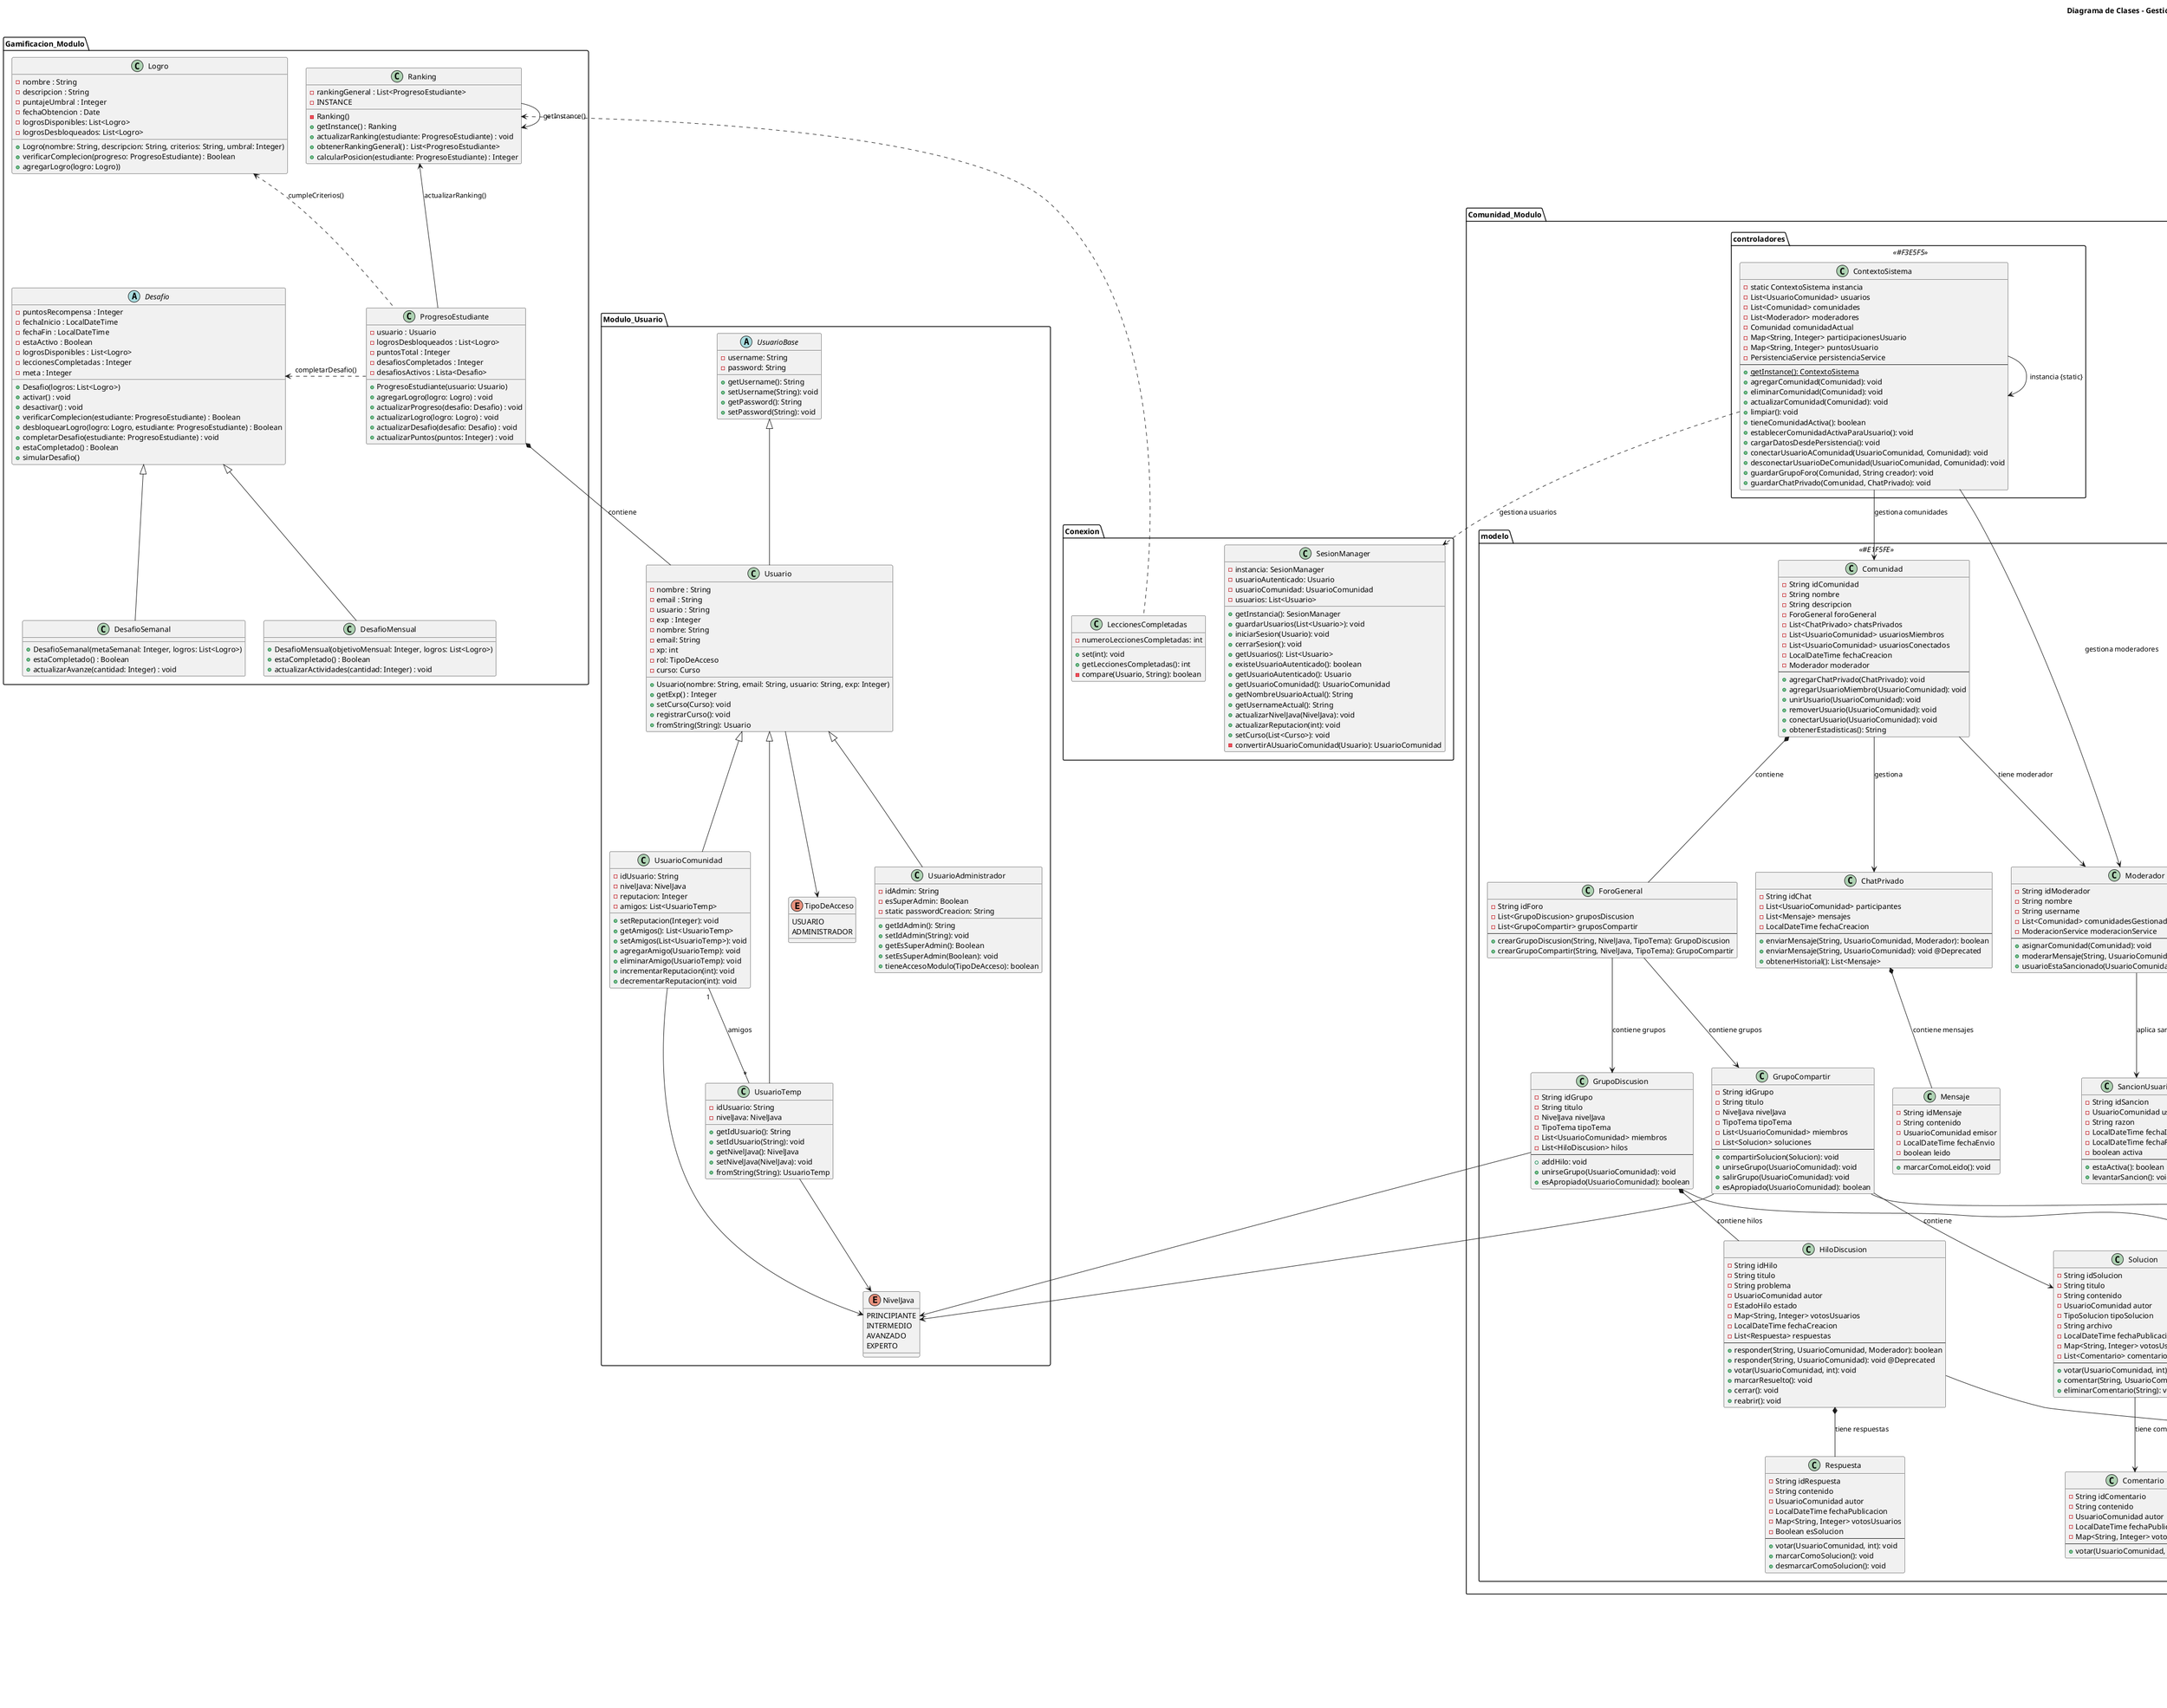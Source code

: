 '*********************************'
@startuml Hello_Code
'Modulo Gamificacion'
package Modulo_Usuario {

    class Usuario {
            - nombre : String
            - email : String
            - usuario : String
            - exp : Integer
            + Usuario(nombre: String, email: String, usuario: String, exp: Integer)
            + getExp() : Integer
        }

}

package "Gamificacion_Modulo" {

    class Logro {
        - nombre : String
        - descripcion : String
        - puntajeUmbral : Integer
        - fechaObtencion : Date
        - logrosDisponibles: List<Logro>
        - logrosDesbloqueados: List<Logro>
        + Logro(nombre: String, descripcion: String, criterios: String, umbral: Integer)
        + verificarComplecion(progreso: ProgresoEstudiante) : Boolean
        'Hablar de agregarLogro
        +agregarLogro(logro: Logro))
    }

    abstract class Desafio {
        - puntosRecompensa : Integer
        - fechaInicio : LocalDateTime
        - fechaFin : LocalDateTime
        - estaActivo : Boolean
        - logrosDisponibles : List<Logro>
        - leccionesCompletadas : Integer
        - meta : Integer
        'Cual es la diferencia entre verificarComplecion y estaCompletado?
        + Desafio(logros: List<Logro>)
        + activar() : void
        + desactivar() : void
        + verificarComplecion(estudiante: ProgresoEstudiante) : Boolean
        + desbloquearLogro(logro: Logro, estudiante: ProgresoEstudiante) : Boolean
        + completarDesafio(estudiante: ProgresoEstudiante) : void
        + estaCompletado() : Boolean
        + simularDesafio()
    }

    class DesafioSemanal {

        + DesafioSemanal(metaSemanal: Integer, logros: List<Logro>)
        + estaCompletado() : Boolean
        + actualizarAvanze(cantidad: Integer) : void
    }

    class DesafioMensual {

        + DesafioMensual(objetivoMensual: Integer, logros: List<Logro>)
        + estaCompletado() : Boolean
        + actualizarActividades(cantidad: Integer) : void
    }

    class ProgresoEstudiante {
        - usuario : Usuario
        - logrosDesbloqueados : List<Logro>
        - puntosTotal : Integer
        - desafiosCompletados : Integer
        - desafiosActivos : Lista<Desafio>

        + ProgresoEstudiante(usuario: Usuario)
        + agregarLogro(logro: Logro) : void
        + actualizarProgreso(desafio: Desafio) : void
        + actualizarLogro(logro: Logro) : void
        + actualizarDesafio(desafio: Desafio) : void
        + actualizarPuntos(puntos: Integer) : void
    }

    class Ranking {
        - rankingGeneral : List<ProgresoEstudiante>
        -INSTANCE
        - Ranking()
        + getInstance() : Ranking
        + actualizarRanking(estudiante: ProgresoEstudiante) : void
        + obtenerRankingGeneral() : List<ProgresoEstudiante>
        + calcularPosicion(estudiante: ProgresoEstudiante) : Integer
    }
    Ranking ->Ranking: getInstance()
    ' Relaciones de Herencia
    Desafio <|-- DesafioSemanal
    Desafio <|-- DesafioMensual

    ' Relaciones de Composición
    ProgresoEstudiante *-- Usuario : "contiene"


    ' Relaciones de Dependencia
    Logro <.. ProgresoEstudiante : "cumpleCriterios()"
    Desafio <. ProgresoEstudiante : "completarDesafio()"
    Ranking <-- ProgresoEstudiante : "actualizarRanking()"

}

'Modulo Comunidad'
!define ENTITY_COLOR #E1F5FE
!define ENUM_COLOR #FFF3E0
!define CONTROLLER_COLOR #F3E5F5
!define INTERFACE_COLOR #FFFDE7

package "Comunidad_Modulo" {

    package "modelo" <<ENTITY_COLOR>> {

        class Comunidad {
            - String idComunidad
            - String nombre
            - String descripcion
            - ForoGeneral foroGeneral
            - List<ChatPrivado> chatsPrivados
            - List<UsuarioComunidad> usuariosMiembros
            - List<UsuarioComunidad> usuariosConectados
            - LocalDateTime fechaCreacion
            - Moderador moderador
            --
            + agregarChatPrivado(ChatPrivado): void
            + agregarUsuarioMiembro(UsuarioComunidad): void
            + unirUsuario(UsuarioComunidad): void
            + removerUsuario(UsuarioComunidad): void
            + conectarUsuario(UsuarioComunidad): void
            + obtenerEstadisticas(): String
        }

        class ForoGeneral {
            - String idForo
            - List<GrupoDiscusion> gruposDiscusion
            - List<GrupoCompartir> gruposCompartir
            --
            + crearGrupoDiscusion(String, NivelJava, TipoTema): GrupoDiscusion
            + crearGrupoCompartir(String, NivelJava, TipoTema): GrupoCompartir
        }

        class GrupoDiscusion {
            - String idGrupo
            - String titulo
            - NivelJava nivelJava
            - TipoTema tipoTema
            - List<UsuarioComunidad> miembros
            - List<HiloDiscusion> hilos
            --
            + addHilo: void
            + unirseGrupo(UsuarioComunidad): void
            + esApropiado(UsuarioComunidad): boolean
        }

        class GrupoCompartir {
            - String idGrupo
            - String titulo
            - NivelJava nivelJava
            - TipoTema tipoTema
            - List<UsuarioComunidad> miembros
            - List<Solucion> soluciones
            --
            + compartirSolucion(Solucion): void
            + unirseGrupo(UsuarioComunidad): void
            + salirGrupo(UsuarioComunidad): void
            + esApropiado(UsuarioComunidad): boolean
        }

        class HiloDiscusion {
            - String idHilo
            - String titulo
            - String problema
            - UsuarioComunidad autor
            - EstadoHilo estado
            - Map<String, Integer> votosUsuarios
            - LocalDateTime fechaCreacion
            - List<Respuesta> respuestas
            --
            + responder(String, UsuarioComunidad, Moderador): boolean
            + responder(String, UsuarioComunidad): void @Deprecated
            + votar(UsuarioComunidad, int): void
            + marcarResuelto(): void
            + cerrar(): void
            + reabrir(): void
        }

        class Respuesta {
            - String idRespuesta
            - String contenido
            - UsuarioComunidad autor
            - LocalDateTime fechaPublicacion
            - Map<String, Integer> votosUsuarios
            - Boolean esSolucion
            --
            + votar(UsuarioComunidad, int): void
            + marcarComoSolucion(): void
            + desmarcarComoSolucion(): void
        }

        class ChatPrivado {
            - String idChat
            - List<UsuarioComunidad> participantes
            - List<Mensaje> mensajes
            - LocalDateTime fechaCreacion
            --
            + enviarMensaje(String, UsuarioComunidad, Moderador): boolean
            + enviarMensaje(String, UsuarioComunidad): void @Deprecated
            + obtenerHistorial(): List<Mensaje>
        }

        class Mensaje {
            - String idMensaje
            - String contenido
            - UsuarioComunidad emisor
            - LocalDateTime fechaEnvio
            - boolean leido
            --
            + marcarComoLeido(): void
        }

        class Solucion {
            - String idSolucion
            - String titulo
            - String contenido
            - UsuarioComunidad autor
            - TipoSolucion tipoSolucion
            - String archivo
            - LocalDateTime fechaPublicacion
            - Map<String, Integer> votosUsuarios
            - List<Comentario> comentarios
            --
            + votar(UsuarioComunidad, int): void
            + comentar(String, UsuarioComunidad): void
            + eliminarComentario(String): void
        }

        class Comentario {
            - String idComentario
            - String contenido
            - UsuarioComunidad autor
            - LocalDateTime fechaPublicacion
            - Map<String, Integer> votosUsuarios
            --
            + votar(UsuarioComunidad, int): void
        }

        class Moderador {
            - String idModerador
            - String nombre
            - String username
            - List<Comunidad> comunidadesGestionadas
            - ModeracionService moderacionService
            --
            + asignarComunidad(Comunidad): void
            + moderarMensaje(String, UsuarioComunidad): ResultadoModeracion
            + usuarioEstaSancionado(UsuarioComunidad usuario)
        }

        class SancionUsuario {
            - String idSancion
            - UsuarioComunidad usuario
            - String razon
            - LocalDateTime fechaInicio
            - LocalDateTime fechaFin
            - boolean activa
            --
            + estaActiva(): boolean
            + levantarSancion(): void
        }
    }

    package "enums" <<ENUM_COLOR>> {
        enum TipoTema {
            SINTAXIS
            POO
            ESTRUCTURAS_DATOS
            ALGORITMOS
            EXCEPCIONES
            FRAMEWORKS
        }

        enum EstadoHilo {
            ABIERTO
            CERRADO
            RESUELTO
        }

        enum TipoSolucion {
            CODIGO
            IMAGEN
            TEXTO
        }

        enum TipoInfraccion {
            LENGUAJE_OFENSIVO
            SPAM
            CAPS_LOCK
            REPETICION
            FUERA_TEMA
            NINGUNA
        }

    }

    package "controladores" <<CONTROLLER_COLOR>> {
        class ContextoSistema {
            - static ContextoSistema instancia
            - List<UsuarioComunidad> usuarios
            - List<Comunidad> comunidades
            - List<Moderador> moderadores
            - Comunidad comunidadActual
            - Map<String, Integer> participacionesUsuario
            - Map<String, Integer> puntosUsuario
            - PersistenciaService persistenciaService
            --
            + getInstance(): ContextoSistema {static}
            + agregarComunidad(Comunidad): void
            + eliminarComunidad(Comunidad): void
            + actualizarComunidad(Comunidad): void
            + limpiar(): void
            + tieneComunidadActiva(): boolean
            + establecerComunidadActivaParaUsuario(): void
            + cargarDatosDesdePersistencia(): void
            + conectarUsuarioAComunidad(UsuarioComunidad, Comunidad): void
            + desconectarUsuarioDeComunidad(UsuarioComunidad, Comunidad): void
            + guardarGrupoForo(Comunidad, String creador): void
            + guardarChatPrivado(Comunidad, ChatPrivado): void
        }
    }

}


' Relaciones principales del modelo - Simplificadas
Comunidad *-- ForoGeneral : "contiene"
Comunidad --> ChatPrivado : "gestiona"

Comunidad --> Moderador : "tiene moderador"

ForoGeneral --> GrupoDiscusion : "contiene grupos"
ForoGeneral --> GrupoCompartir : "contiene grupos"

GrupoDiscusion *-- HiloDiscusion : "contiene hilos"
GrupoCompartir --> Solucion : "contiene"

HiloDiscusion *-- Respuesta : "tiene respuestas"


ChatPrivado *-- Mensaje : "contiene mensajes"


Solucion --> Comentario : "tiene comentarios"



Moderador --> SancionUsuario : "aplica sanciones"


' Relaciones con enums - Simplificadas
GrupoDiscusion --> TipoTema

GrupoCompartir --> TipoTema

HiloDiscusion --> EstadoHilo
Solucion --> TipoSolucion

' Relaciones de controladores - Simplificadas

ContextoSistema --> Comunidad : "gestiona comunidades"
ContextoSistema --> Moderador : "gestiona moderadores"
ContextoSistema --> ContextoSistema : "instancia {static}"


'Modulo Ejercicios'
package "EjerciciosIteractivos_Modulo.Logic" {
    ' Interfaces
    interface EvaluadorRespuestas {
        + evaluarRespuestas(ArrayList<Respuesta>): ResultadoDeEvaluacion
    }

    interface Respuesta {
        + getRespuesta(): Object
    }

    ' Enums
    enum NivelDificultad {
        PRINCIPIANTE
        BASICO
        INTERMEDIO
        AVANZADO
        EXPERTO
        --
        + getDescripcion(): String
    }

    enum Lenguaje {
        JAVA
        PYTHON
        C
        PHP
    }

    ' Clases de Evaluación
    class ResultadoDeEvaluacion {
        - porcentajeDeAcerto: double
        --
        + ResultadoDeEvaluacion(porcentajeDeAcerto: double)
        + getPorcentajeDeAcerto(): double
    }

    class RespuestaString {
        - respuesta: String
        --
        + RespuestaString(respuesta: String)
        + getRespuesta(): Object
    }

    ' Clases de Ejercicios
    abstract class EjercicioBase {
        # instruccion: String
        # respuestasCorrectas: ArrayList<String>
        # nivelDificultad: NivelDificultad
        # lenguaje: Lenguaje
        --
        + EjercicioBase(instruccion, respuestasCorrectas, nivelDificultad, lenguaje)
        + getInstruccion(): String
        + getNivel(): NivelDificultad
        + getLenguaje(): Lenguaje
        + {abstract} evaluarRespuestas(ArrayList<Respuesta>): ResultadoDeEvaluacion
    }

    class EjercicioSeleccion {
        - opcionesDeSeleccion: ArrayList<String>
        --
        + getListOpciones(): ArrayList<String>
        + getOpcion(numOpcion: int): String
        + obtenerRespuestasCorrectas(): ArrayList<String>
        + evaluarRespuestas(ArrayList<Respuesta>): ResultadoDeEvaluacion
    }

    class EjercicioSeleccionBuilder {
        - instruccion: String
        - opcionesDeSeleccion: ArrayList<String>
        - respuestasCorrectas: ArrayList<String>
        - nivelDificultad: NivelDificultad
        - lenguaje: Lenguaje
        --
        + conInstruccion(instruccion: String): Builder
        + conOpcion(opcion: String): Builder
        + conOpciones(opciones: ArrayList<String>): Builder
        + conRespuestaCorrecta(respuestaCorrecta: String): Builder
        + conRespuestasCorrectas(respuestasCorrectas: ArrayList<String>): Builder
        + conNivel(nivelDificultad: NivelDificultad): Builder
        + conLenguaje(lenguaje: Lenguaje): Builder
        + construir(): EjercicioSeleccion
    }

    class EjercicioCompletarCodigo {
        - codigoIncompleto: String
        - partesFaltantes: ArrayList<String>
        - respuestasEsperadas: ArrayList<String>
        --
        + obtenerCodigoIncompleto(): String
        + obtenerPartesFaltantes(): ArrayList<String>
        + obtenerRespuestasEsperadas(): ArrayList<String>
        + obtenerNumeroPartesFaltantes(): int
        + evaluarRespuestas(ArrayList<Respuesta>): ResultadoDeEvaluacion
    }

    class EjercicioCompletarCodigoBuilder {
        - instruccion: String
        - codigoIncompleto: String
        - partesFaltantes: ArrayList<String>
        - respuestasEsperadas: ArrayList<String>
        - nivelDificultad: NivelDificultad
        - lenguaje: Lenguaje
        --
        + conInstruccion(instruccion: String): Builder
        + conCodigoIncompleto(codigoIncompleto: String): Builder
        + conParteFaltante(parteFaltante: String): Builder
        + conPartesFaltantes(partesFaltantes: ArrayList<String>): Builder
        + conRespuestaEsperada(respuestaEsperada: String): Builder
        + conRespuestasEsperadas(respuestasEsperadas: ArrayList<String>): Builder
        + conNivel(nivelDificultad: NivelDificultad): Builder
        + conLenguaje(lenguaje: Lenguaje): Builder
        + construir(): EjercicioCompletarCodigo
    }


' Relaciones de Implementación (Dependencia)
EjercicioBase ..|> EvaluadorRespuestas
RespuestaString ..|> Respuesta

' Relaciones de Herencia (Dependencia)
EjercicioSeleccion --|> EjercicioBase
EjercicioCompletarCodigo --|> EjercicioBase

' Relaciones de Composición (Composición fuerte - ciclo de vida compartido)
EjercicioBase --> NivelDificultad : "tiene"
EjercicioBase --> Lenguaje : "tiene"


' Relaciones de Asociación (Uso temporal)
EvaluadorRespuestas ..> Respuesta : "evalúa"
EvaluadorRespuestas ..> ResultadoDeEvaluacion : "retorna"

' Relaciones de Builder (Asociación de creación)
EjercicioSeleccionBuilder ..> EjercicioSeleccion : "construye"
EjercicioCompletarCodigoBuilder ..> EjercicioCompletarCodigo : "construye"
}

'Modulo Gestion de Aprendizaje'
title Diagrama de Clases - Gestión de Aprendizaje
package "GestionDeAprendizaje"{
    package "Logica" {
        class AprendizajeManager <<singleton>> {
            - static AprendizajeManager instancia
            - List<Curso> cursos
            --
            - AprendizajeManager()
            + static AprendizajeManager getInstancia()
            + void construirDatosDePrueba()
            + List<Curso> getCursos()
        }

        class Curso <<Entidad>> {
            - String id
            - String nombre
            - String descripcion
            - List<Ruta> rutas
            --
            + Curso(String id, String nombre, String descripcion)
            + void agregarRuta(Ruta ruta)
            + String getId()
            + String getNombre()
            + String getDescripcion()
            + List<Ruta> getRutas()
        }

        class Ruta <<Entidad>> {
            - String id
            - String nombre
            - String nivel
            - List<NodoRuta> nodos
            --
            + Ruta(String id, String nombre, String nivel)
            + void agregarNodo(NodoRuta nodo)
            + String getId()
            + String getNombre()
            + String getNivel()
            + List<NodoRuta> getNodos()
        }

        class NodoRuta <<Entidad>> {
            - int orden
            - boolean completado
            - Leccion leccion
            - List<RecursoAprendizaje> materialDeApoyo
            --
            + NodoRuta(int orden, Leccion leccion)
            + void agregarMaterialDeApoyo(RecursoAprendizaje recurso)
            + int getOrden()
            + boolean isCompletado()
            + void marcarComoCompletado()
            + Leccion getLeccion()
            + List<RecursoAprendizaje> getMaterialDeApoyo()
        }

        class ProgresoLecciones <<util>> {
            - static int leccionesCompletadas
            --
            + static void incrementarLeccionesCompletadas()
            + static int getLeccionesCompletadas()
        }
    }

    package "Modelo" {
        class RecursoAprendizaje <<abstract>> {
            - String titulo
            - String url
            - String tipo
            --
            + RecursoAprendizaje(String titulo, String url, String tipo)
            + String getTitulo()
            + String getUrl()
            + String getTipo()
        }

        class Articulo
        class DocumentoPDF
        class Video

        RecursoAprendizaje <|-- Articulo
        RecursoAprendizaje <|-- DocumentoPDF
        RecursoAprendizaje <|-- Video
    }



    ' Relaciones
    AprendizajeManager --> Curso
    Curso --> Ruta
    Ruta --> NodoRuta
    NodoRuta *-- RecursoAprendizaje
}

package Modulo_Leccion{

    class Leccion{
        - listEjercicio<EjercicioBase> : EjercicioBase
        - xpQueOtorga : int
        - completada : boolean
        - tema : TemaLeccion
        - calculoXP : CalculoXPStrategy
        + agregarEjercicio(Ejercicio nuevoEjercicio) : void
        + agregarEjerciciosLista(List<EjercicioBase>)
        + getNumeroEjercicios() : int
        + getListaEjercicios() : List<EjercicioBase>
        + setCompletada() : void
        + getXPcalculada(metodo : CalculoXPStrategy)
    }

    abstract class LeccionRepository{
    - filtroEjercicio : FiltroEjercicio
    + getLecciones(Lenguaje, NivelDificultad, TemaLeccion, nunEjercicios)
    }
    abstract class FiltroEjercicio{
    - siguiente : FiltroEjercicio
    + cambiarSiguiente : (siguiente : FiltroEjercicio)
    + filtrarEjercicio(Ejercicio ejercicio)
    # {abstract} filtrar(Ejercicio ejercicio)
    }


    enum TemaLeccion {
        CONTROL_DE_FLUJO
        TIPOS_Y_OPERADORES
        FUNCIONES_Y_METODOS
        CLASES_Y_ESTRUCTURAS
        ENTRADA_Y_SALIDA
        OTRO
    }

    interface CalculoXPStrategy <<Interface>>{
    + {abstract} calcularXP()
    }

    class CalculoBasico{
    - TIEMPO_MAXIMO
        - TIEMPO_OPTIMO
        - XP_MAXIMA
        - XP_MINIMA
    + calcularXP()
    }
    class CalculoLeccionSinErrores{
    - TIEMPO_MAXIMO
    - TIEMPO_OPTIMO
    - XP_MAXIMA
    - XP_MINIMA
    + calcularXP()
    }
    class CalculoLeccionSinVidas{
        - TIEMPO_MAXIMO
        - TIEMPO_OPTIMO
        - XP_MAXIMA
        - XP_MINIMA
    + calcularXP()
    }


    class FiltroPorTema{
    + filtrar(Ejercicio ejercicio)
    }
    class FiltroPorDificultad{
    + filtrar(Ejercicio ejercicio)
    }

    class FiltroPorLenguaje{
    + filtrar(Ejercicio ejercicio)
    }


    'Relaciones :
    LeccionRepository o--U> Leccion
    LeccionRepository --> FiltroEjercicio : "Usa"
    'Leccion --> TemaLeccion
    'Patron ChainOfResponsibility
    FiltroPorTema --U|> FiltroEjercicio
    FiltroPorDificultad --U|> FiltroEjercicio
    FiltroPorLenguaje --U|> FiltroEjercicio
    'Patron Strategy
    Leccion o--R> CalculoXPStrategy
    CalculoBasico ..u|> CalculoXPStrategy
    CalculoLeccionSinErrores ..u|> CalculoXPStrategy
    CalculoLeccionSinVidas ..u|> CalculoXPStrategy





}


package Modulo_Usuario{
    ' Enumeraciones
    enum TipoDeAcceso {
      USUARIO
      ADMINISTRADOR
    }

    enum NivelJava {
      PRINCIPIANTE
      INTERMEDIO
      AVANZADO
      EXPERTO
    }

    ' Clases
    abstract class UsuarioBase {
      - username: String
      - password: String
      + getUsername(): String
      + setUsername(String): void
      + getPassword(): String
      + setPassword(String): void
    }

    class Usuario {
      - nombre: String
      - email: String
      - xp: int
      - rol: TipoDeAcceso
      - curso: Curso

      + setCurso(Curso): void
      + registrarCurso(): void
      + fromString(String): Usuario
    }

    class UsuarioAdministrador {
      - idAdmin: String
      - esSuperAdmin: Boolean
      - static passwordCreacion: String
      + getIdAdmin(): String
      + setIdAdmin(String): void
      + getEsSuperAdmin(): Boolean
      + setEsSuperAdmin(Boolean): void
      + tieneAccesoModulo(TipoDeAcceso): boolean
    }

    class UsuarioComunidad {
      - idUsuario: String
      - nivelJava: NivelJava
      - reputacion: Integer
      - amigos: List<UsuarioTemp>
      + setReputacion(Integer): void
      + getAmigos(): List<UsuarioTemp>
      + setAmigos(List<UsuarioTemp>): void
      + agregarAmigo(UsuarioTemp): void
      + eliminarAmigo(UsuarioTemp): void
      + incrementarReputacion(int): void
      + decrementarReputacion(int): void
    }

    class UsuarioTemp {
      - idUsuario: String
      - nivelJava: NivelJava
      + getIdUsuario(): String
      + setIdUsuario(String): void
      + getNivelJava(): NivelJava
      + setNivelJava(NivelJava): void
      + fromString(String): UsuarioTemp
    }

    ' Relaciones de herencia
    UsuarioBase <|-- Usuario
    Usuario <|-- UsuarioAdministrador
    Usuario <|-- UsuarioComunidad
    Usuario <|-- UsuarioTemp

    ' Asociación
    UsuarioComunidad "1" -- "*" UsuarioTemp : amigos
    Usuario --> TipoDeAcceso
    UsuarioComunidad --> NivelJava
    UsuarioTemp --> NivelJava
}
package Conexion{
    class LeccionesCompletadas {
      - numeroLeccionesCompletadas: int
      + set(int): void
      + getLeccionesCompletadas(): int
      - compare(Usuario, String): boolean
    }

    class SesionManager {
      - instancia: SesionManager
      - usuarioAutenticado: Usuario
      - usuarioComunidad: UsuarioComunidad
      - usuarios: List<Usuario>
      + getInstancia(): SesionManager
      + guardarUsuarios(List<Usuario>): void
      + iniciarSesion(Usuario): void
      + cerrarSesion(): void
      + getUsuarios(): List<Usuario>
      + existeUsuarioAutenticado(): boolean
      + getUsuarioAutenticado(): Usuario
      + getUsuarioComunidad(): UsuarioComunidad
      + getNombreUsuarioActual(): String
      + getUsernameActual(): String
      + actualizarNivelJava(NivelJava): void
      + actualizarReputacion(int): void
      + setCurso(List<Curso>): void
      - convertirAUsuarioComunidad(Usuario): UsuarioComunidad
    }
}
ContextoSistema ..> SesionManager : "gestiona usuarios"
Ranking <.. LeccionesCompletadas
NodoRuta o--> Modulo_Leccion.Leccion
Modulo_Leccion.Leccion o--> EjercicioBase
GrupoDiscusion --> Modulo_Usuario.NivelJava
GrupoCompartir --> Modulo_Usuario.NivelJava


@enduml